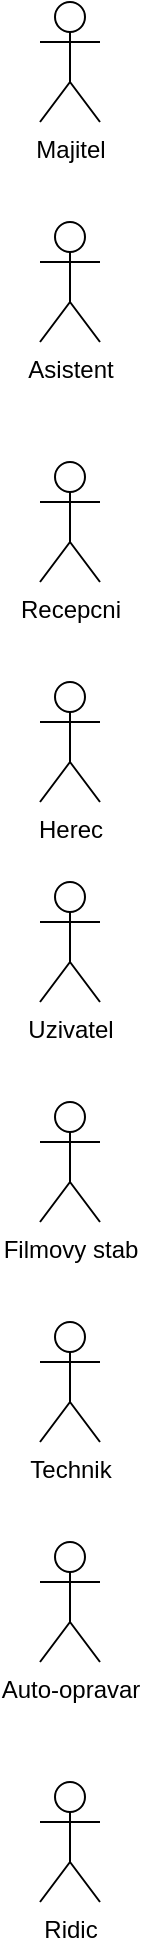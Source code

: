 <mxfile version="15.5.9" type="github">
  <diagram id="apy8Ngh781oBLHAfVLGE" name="Page-1">
    <mxGraphModel dx="1038" dy="546" grid="1" gridSize="10" guides="1" tooltips="1" connect="1" arrows="1" fold="1" page="1" pageScale="1" pageWidth="850" pageHeight="1100" math="0" shadow="0">
      <root>
        <mxCell id="0" />
        <mxCell id="1" parent="0" />
        <mxCell id="m64D21JxlKDrZVXCHpGl-1" value="&lt;div&gt;Majitel&lt;/div&gt;" style="shape=umlActor;verticalLabelPosition=bottom;verticalAlign=top;html=1;outlineConnect=0;" vertex="1" parent="1">
          <mxGeometry x="70" y="80" width="30" height="60" as="geometry" />
        </mxCell>
        <mxCell id="m64D21JxlKDrZVXCHpGl-2" value="&lt;div&gt;Asistent&lt;/div&gt;&lt;div&gt;&lt;br&gt;&lt;/div&gt;" style="shape=umlActor;verticalLabelPosition=bottom;verticalAlign=top;html=1;outlineConnect=0;" vertex="1" parent="1">
          <mxGeometry x="70" y="190" width="30" height="60" as="geometry" />
        </mxCell>
        <mxCell id="m64D21JxlKDrZVXCHpGl-3" value="Recepcni" style="shape=umlActor;verticalLabelPosition=bottom;verticalAlign=top;html=1;outlineConnect=0;" vertex="1" parent="1">
          <mxGeometry x="70" y="310" width="30" height="60" as="geometry" />
        </mxCell>
        <mxCell id="m64D21JxlKDrZVXCHpGl-4" value="Herec" style="shape=umlActor;verticalLabelPosition=bottom;verticalAlign=top;html=1;outlineConnect=0;" vertex="1" parent="1">
          <mxGeometry x="70" y="420" width="30" height="60" as="geometry" />
        </mxCell>
        <mxCell id="m64D21JxlKDrZVXCHpGl-5" value="Uzivatel" style="shape=umlActor;verticalLabelPosition=bottom;verticalAlign=top;html=1;outlineConnect=0;" vertex="1" parent="1">
          <mxGeometry x="70" y="520" width="30" height="60" as="geometry" />
        </mxCell>
        <mxCell id="m64D21JxlKDrZVXCHpGl-6" value="Filmovy stab" style="shape=umlActor;verticalLabelPosition=bottom;verticalAlign=top;html=1;outlineConnect=0;" vertex="1" parent="1">
          <mxGeometry x="70" y="630" width="30" height="60" as="geometry" />
        </mxCell>
        <mxCell id="m64D21JxlKDrZVXCHpGl-7" value="Technik" style="shape=umlActor;verticalLabelPosition=bottom;verticalAlign=top;html=1;outlineConnect=0;" vertex="1" parent="1">
          <mxGeometry x="70" y="740" width="30" height="60" as="geometry" />
        </mxCell>
        <mxCell id="m64D21JxlKDrZVXCHpGl-9" value="Auto-opravar" style="shape=umlActor;verticalLabelPosition=bottom;verticalAlign=top;html=1;outlineConnect=0;" vertex="1" parent="1">
          <mxGeometry x="70" y="850" width="30" height="60" as="geometry" />
        </mxCell>
        <mxCell id="m64D21JxlKDrZVXCHpGl-10" value="Ridic" style="shape=umlActor;verticalLabelPosition=bottom;verticalAlign=top;html=1;outlineConnect=0;" vertex="1" parent="1">
          <mxGeometry x="70" y="970" width="30" height="60" as="geometry" />
        </mxCell>
      </root>
    </mxGraphModel>
  </diagram>
</mxfile>
